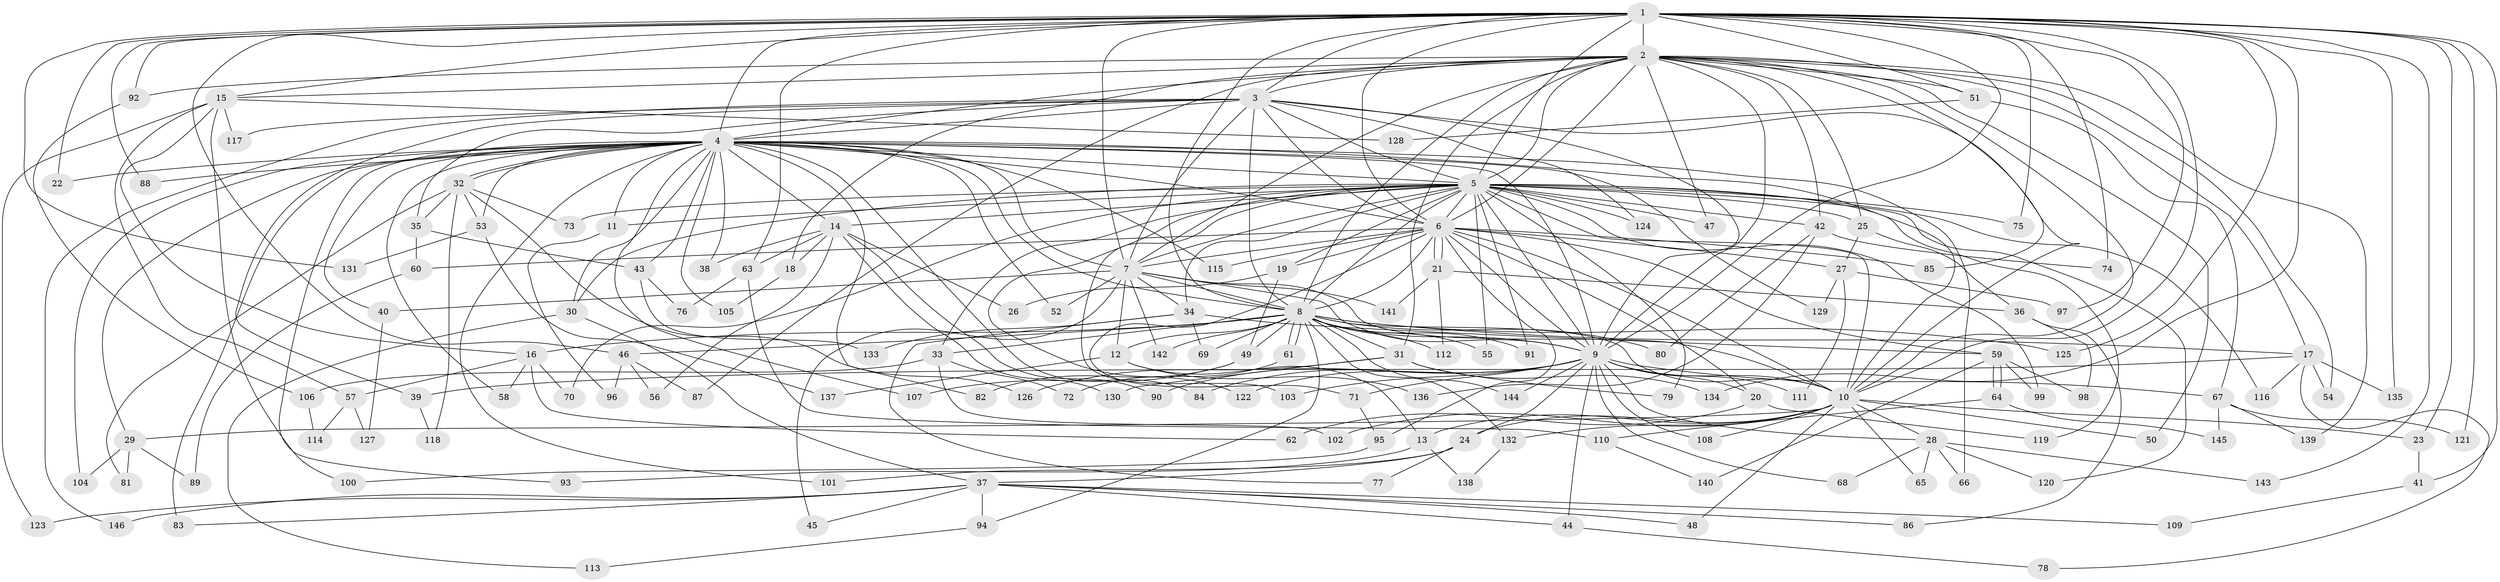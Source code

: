 // Generated by graph-tools (version 1.1) at 2025/11/02/27/25 16:11:05]
// undirected, 146 vertices, 317 edges
graph export_dot {
graph [start="1"]
  node [color=gray90,style=filled];
  1;
  2;
  3;
  4;
  5;
  6;
  7;
  8;
  9;
  10;
  11;
  12;
  13;
  14;
  15;
  16;
  17;
  18;
  19;
  20;
  21;
  22;
  23;
  24;
  25;
  26;
  27;
  28;
  29;
  30;
  31;
  32;
  33;
  34;
  35;
  36;
  37;
  38;
  39;
  40;
  41;
  42;
  43;
  44;
  45;
  46;
  47;
  48;
  49;
  50;
  51;
  52;
  53;
  54;
  55;
  56;
  57;
  58;
  59;
  60;
  61;
  62;
  63;
  64;
  65;
  66;
  67;
  68;
  69;
  70;
  71;
  72;
  73;
  74;
  75;
  76;
  77;
  78;
  79;
  80;
  81;
  82;
  83;
  84;
  85;
  86;
  87;
  88;
  89;
  90;
  91;
  92;
  93;
  94;
  95;
  96;
  97;
  98;
  99;
  100;
  101;
  102;
  103;
  104;
  105;
  106;
  107;
  108;
  109;
  110;
  111;
  112;
  113;
  114;
  115;
  116;
  117;
  118;
  119;
  120;
  121;
  122;
  123;
  124;
  125;
  126;
  127;
  128;
  129;
  130;
  131;
  132;
  133;
  134;
  135;
  136;
  137;
  138;
  139;
  140;
  141;
  142;
  143;
  144;
  145;
  146;
  1 -- 2;
  1 -- 3;
  1 -- 4;
  1 -- 5;
  1 -- 6;
  1 -- 7;
  1 -- 8;
  1 -- 9;
  1 -- 10;
  1 -- 15;
  1 -- 22;
  1 -- 23;
  1 -- 41;
  1 -- 46;
  1 -- 51;
  1 -- 63;
  1 -- 74;
  1 -- 75;
  1 -- 88;
  1 -- 92;
  1 -- 97;
  1 -- 121;
  1 -- 125;
  1 -- 131;
  1 -- 134;
  1 -- 135;
  1 -- 143;
  2 -- 3;
  2 -- 4;
  2 -- 5;
  2 -- 6;
  2 -- 7;
  2 -- 8;
  2 -- 9;
  2 -- 10;
  2 -- 15;
  2 -- 17;
  2 -- 18;
  2 -- 25;
  2 -- 31;
  2 -- 42;
  2 -- 47;
  2 -- 50;
  2 -- 51;
  2 -- 54;
  2 -- 85;
  2 -- 87;
  2 -- 92;
  2 -- 139;
  3 -- 4;
  3 -- 5;
  3 -- 6;
  3 -- 7;
  3 -- 8;
  3 -- 9;
  3 -- 10;
  3 -- 35;
  3 -- 39;
  3 -- 117;
  3 -- 124;
  3 -- 146;
  4 -- 5;
  4 -- 6;
  4 -- 7;
  4 -- 8;
  4 -- 9;
  4 -- 10;
  4 -- 11;
  4 -- 14;
  4 -- 22;
  4 -- 29;
  4 -- 30;
  4 -- 32;
  4 -- 32;
  4 -- 38;
  4 -- 40;
  4 -- 43;
  4 -- 52;
  4 -- 53;
  4 -- 58;
  4 -- 66;
  4 -- 82;
  4 -- 83;
  4 -- 84;
  4 -- 88;
  4 -- 93;
  4 -- 101;
  4 -- 104;
  4 -- 105;
  4 -- 107;
  4 -- 115;
  4 -- 129;
  5 -- 6;
  5 -- 7;
  5 -- 8;
  5 -- 9;
  5 -- 10;
  5 -- 11;
  5 -- 14;
  5 -- 19;
  5 -- 25;
  5 -- 30;
  5 -- 33;
  5 -- 34;
  5 -- 42;
  5 -- 47;
  5 -- 55;
  5 -- 70;
  5 -- 73;
  5 -- 75;
  5 -- 79;
  5 -- 91;
  5 -- 99;
  5 -- 103;
  5 -- 116;
  5 -- 119;
  5 -- 120;
  5 -- 122;
  5 -- 124;
  6 -- 7;
  6 -- 8;
  6 -- 9;
  6 -- 10;
  6 -- 19;
  6 -- 20;
  6 -- 21;
  6 -- 21;
  6 -- 27;
  6 -- 59;
  6 -- 60;
  6 -- 71;
  6 -- 85;
  6 -- 95;
  6 -- 115;
  7 -- 8;
  7 -- 9;
  7 -- 10;
  7 -- 12;
  7 -- 34;
  7 -- 40;
  7 -- 45;
  7 -- 52;
  7 -- 141;
  7 -- 142;
  8 -- 9;
  8 -- 10;
  8 -- 12;
  8 -- 16;
  8 -- 17;
  8 -- 31;
  8 -- 33;
  8 -- 46;
  8 -- 49;
  8 -- 55;
  8 -- 61;
  8 -- 61;
  8 -- 69;
  8 -- 80;
  8 -- 91;
  8 -- 94;
  8 -- 112;
  8 -- 125;
  8 -- 132;
  8 -- 142;
  8 -- 144;
  9 -- 10;
  9 -- 20;
  9 -- 24;
  9 -- 28;
  9 -- 44;
  9 -- 67;
  9 -- 68;
  9 -- 71;
  9 -- 84;
  9 -- 90;
  9 -- 103;
  9 -- 108;
  9 -- 111;
  9 -- 122;
  9 -- 144;
  10 -- 13;
  10 -- 23;
  10 -- 24;
  10 -- 28;
  10 -- 29;
  10 -- 48;
  10 -- 50;
  10 -- 65;
  10 -- 102;
  10 -- 108;
  10 -- 132;
  11 -- 96;
  12 -- 13;
  12 -- 136;
  12 -- 137;
  13 -- 93;
  13 -- 138;
  14 -- 18;
  14 -- 26;
  14 -- 38;
  14 -- 56;
  14 -- 63;
  14 -- 90;
  14 -- 130;
  15 -- 16;
  15 -- 57;
  15 -- 100;
  15 -- 117;
  15 -- 123;
  15 -- 128;
  16 -- 57;
  16 -- 58;
  16 -- 62;
  16 -- 70;
  17 -- 39;
  17 -- 54;
  17 -- 78;
  17 -- 116;
  17 -- 135;
  18 -- 105;
  19 -- 26;
  19 -- 49;
  20 -- 62;
  20 -- 119;
  21 -- 36;
  21 -- 112;
  21 -- 141;
  23 -- 41;
  24 -- 37;
  24 -- 77;
  24 -- 101;
  25 -- 27;
  25 -- 36;
  27 -- 97;
  27 -- 111;
  27 -- 129;
  28 -- 65;
  28 -- 66;
  28 -- 68;
  28 -- 120;
  28 -- 143;
  29 -- 81;
  29 -- 89;
  29 -- 104;
  30 -- 37;
  30 -- 113;
  31 -- 79;
  31 -- 126;
  31 -- 130;
  31 -- 134;
  32 -- 35;
  32 -- 53;
  32 -- 73;
  32 -- 81;
  32 -- 118;
  32 -- 126;
  33 -- 72;
  33 -- 102;
  33 -- 106;
  34 -- 59;
  34 -- 69;
  34 -- 77;
  34 -- 133;
  35 -- 43;
  35 -- 60;
  36 -- 86;
  36 -- 98;
  37 -- 44;
  37 -- 45;
  37 -- 48;
  37 -- 83;
  37 -- 86;
  37 -- 94;
  37 -- 109;
  37 -- 123;
  37 -- 146;
  39 -- 118;
  40 -- 127;
  41 -- 109;
  42 -- 74;
  42 -- 80;
  42 -- 136;
  43 -- 76;
  43 -- 133;
  44 -- 78;
  46 -- 56;
  46 -- 87;
  46 -- 96;
  49 -- 82;
  49 -- 107;
  51 -- 67;
  51 -- 128;
  53 -- 131;
  53 -- 137;
  57 -- 114;
  57 -- 127;
  59 -- 64;
  59 -- 64;
  59 -- 98;
  59 -- 99;
  59 -- 140;
  60 -- 89;
  61 -- 72;
  63 -- 76;
  63 -- 110;
  64 -- 110;
  64 -- 145;
  67 -- 121;
  67 -- 139;
  67 -- 145;
  71 -- 95;
  92 -- 106;
  94 -- 113;
  95 -- 100;
  106 -- 114;
  110 -- 140;
  132 -- 138;
}
